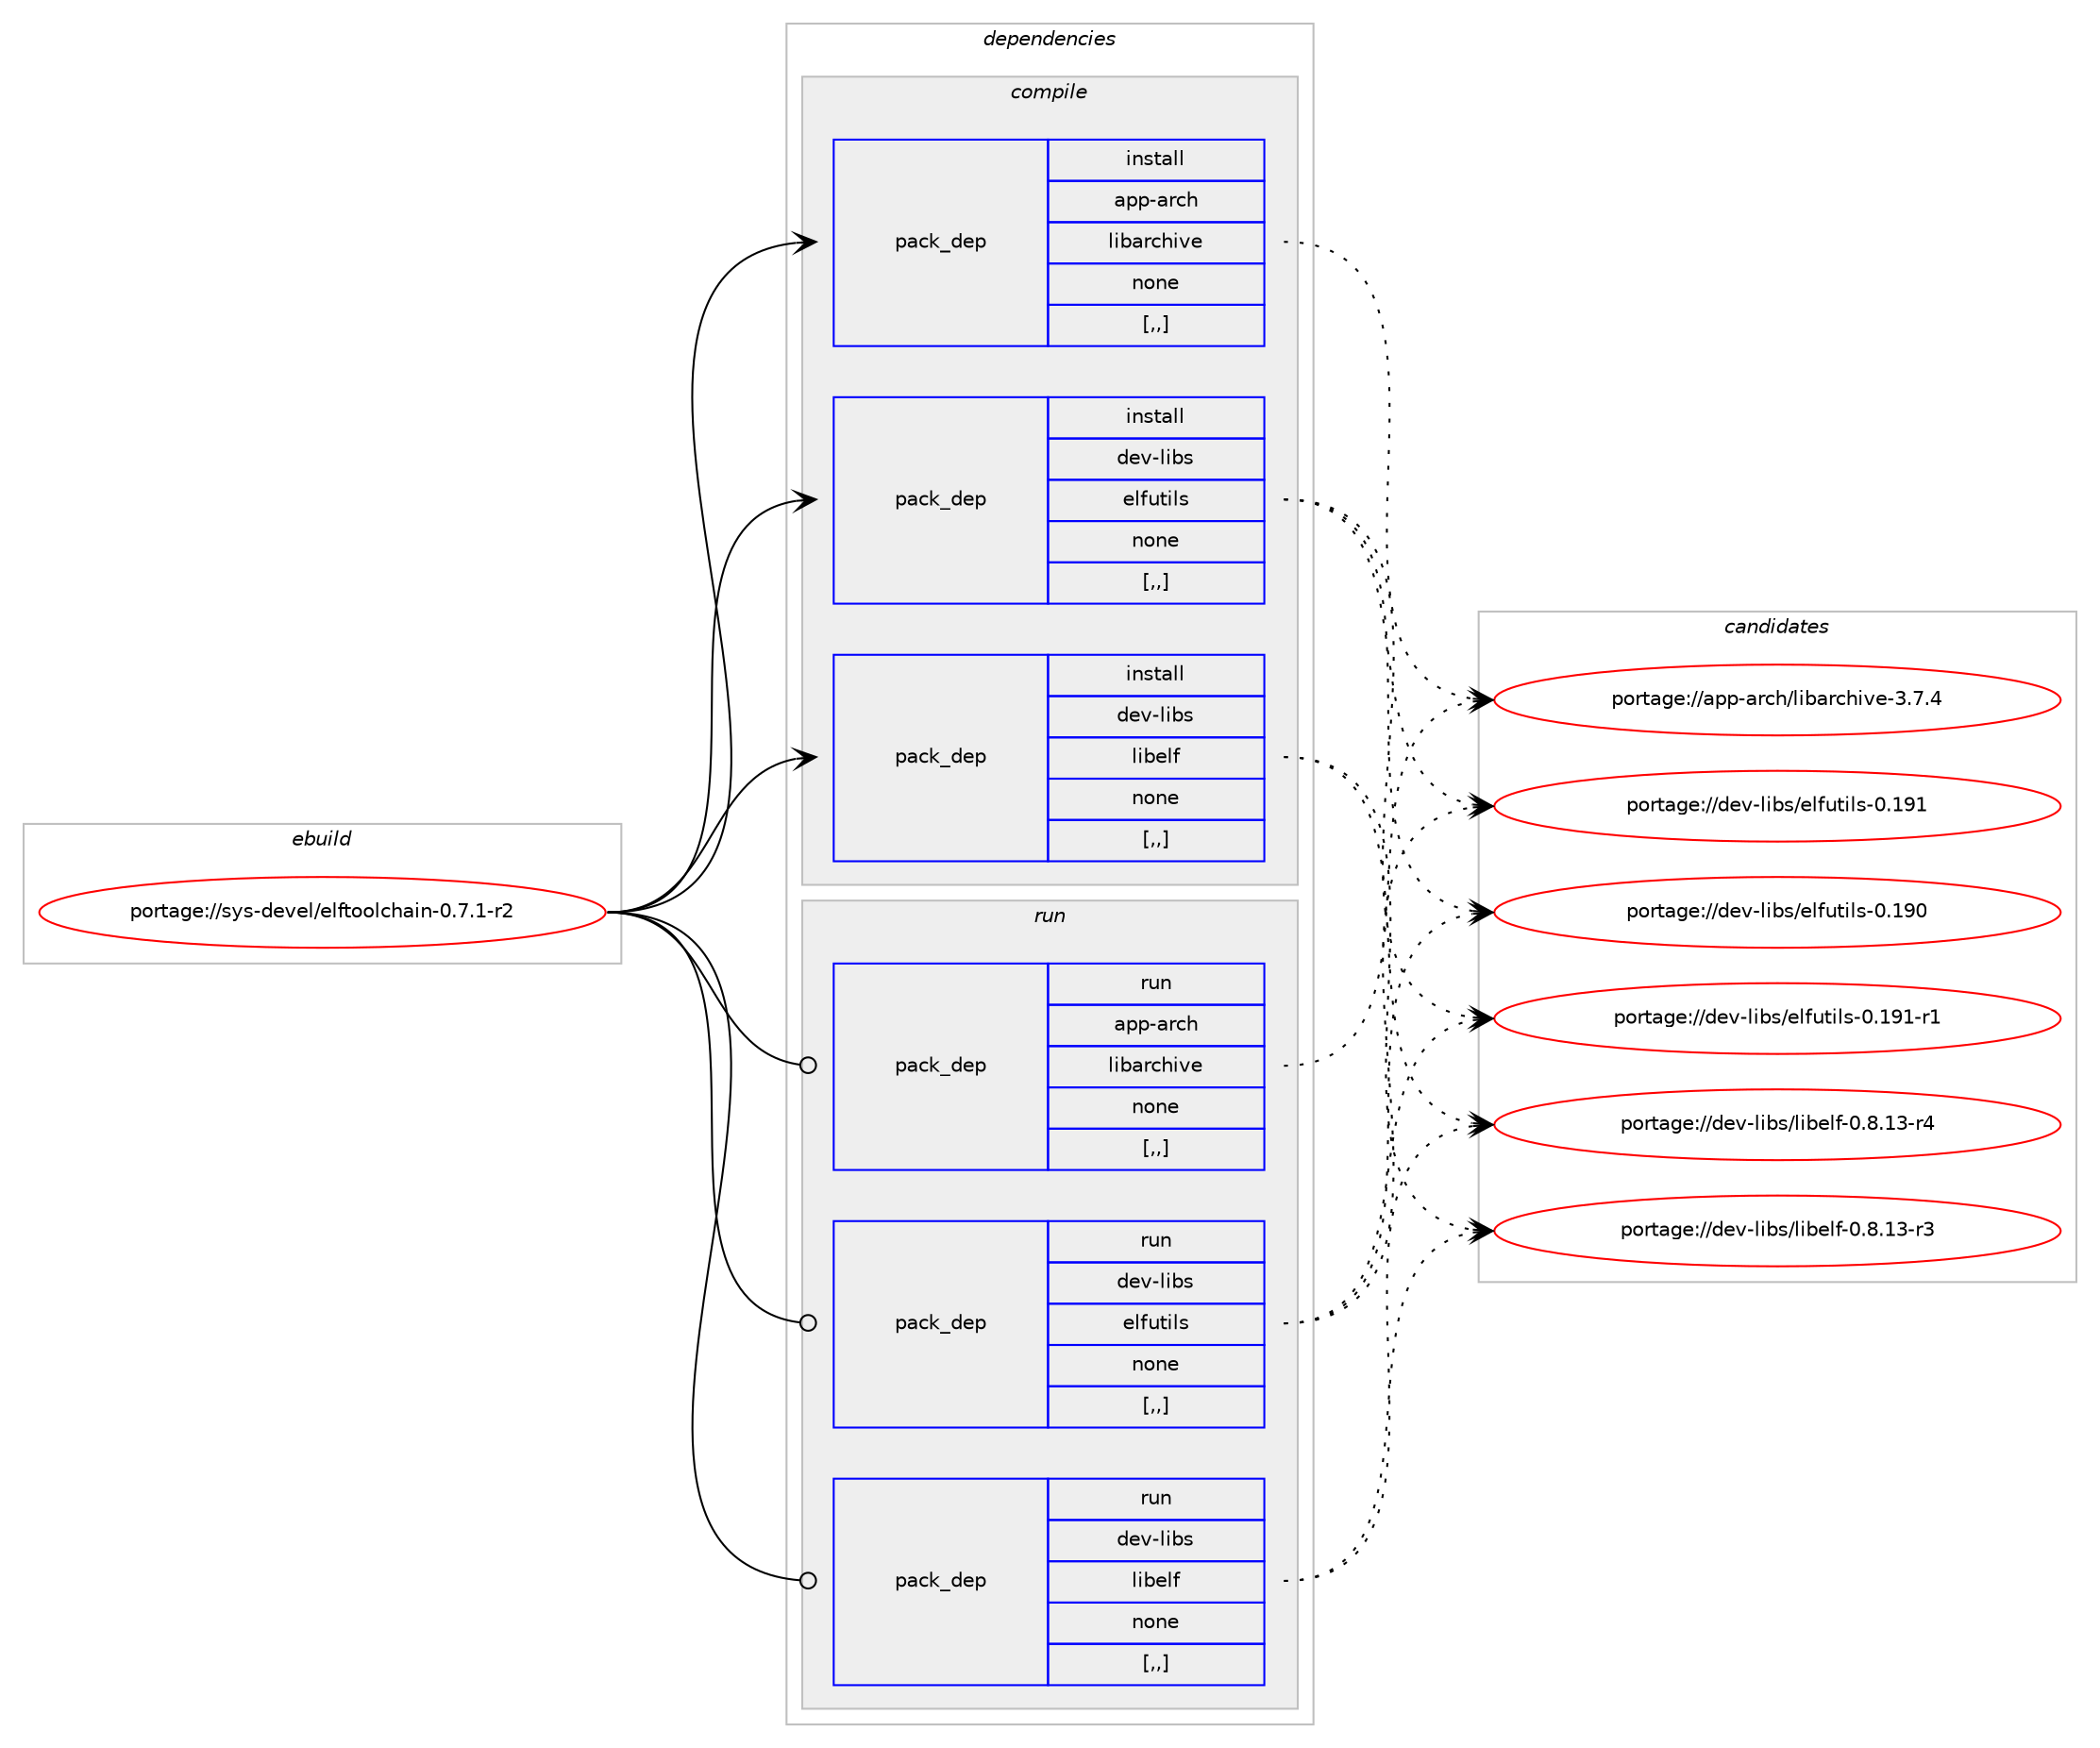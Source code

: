 digraph prolog {

# *************
# Graph options
# *************

newrank=true;
concentrate=true;
compound=true;
graph [rankdir=LR,fontname=Helvetica,fontsize=10,ranksep=1.5];#, ranksep=2.5, nodesep=0.2];
edge  [arrowhead=vee];
node  [fontname=Helvetica,fontsize=10];

# **********
# The ebuild
# **********

subgraph cluster_leftcol {
color=gray;
label=<<i>ebuild</i>>;
id [label="portage://sys-devel/elftoolchain-0.7.1-r2", color=red, width=4, href="../sys-devel/elftoolchain-0.7.1-r2.svg"];
}

# ****************
# The dependencies
# ****************

subgraph cluster_midcol {
color=gray;
label=<<i>dependencies</i>>;
subgraph cluster_compile {
fillcolor="#eeeeee";
style=filled;
label=<<i>compile</i>>;
subgraph pack314939 {
dependency433059 [label=<<TABLE BORDER="0" CELLBORDER="1" CELLSPACING="0" CELLPADDING="4" WIDTH="220"><TR><TD ROWSPAN="6" CELLPADDING="30">pack_dep</TD></TR><TR><TD WIDTH="110">install</TD></TR><TR><TD>app-arch</TD></TR><TR><TD>libarchive</TD></TR><TR><TD>none</TD></TR><TR><TD>[,,]</TD></TR></TABLE>>, shape=none, color=blue];
}
id:e -> dependency433059:w [weight=20,style="solid",arrowhead="vee"];
subgraph pack314940 {
dependency433060 [label=<<TABLE BORDER="0" CELLBORDER="1" CELLSPACING="0" CELLPADDING="4" WIDTH="220"><TR><TD ROWSPAN="6" CELLPADDING="30">pack_dep</TD></TR><TR><TD WIDTH="110">install</TD></TR><TR><TD>dev-libs</TD></TR><TR><TD>elfutils</TD></TR><TR><TD>none</TD></TR><TR><TD>[,,]</TD></TR></TABLE>>, shape=none, color=blue];
}
id:e -> dependency433060:w [weight=20,style="solid",arrowhead="vee"];
subgraph pack314941 {
dependency433061 [label=<<TABLE BORDER="0" CELLBORDER="1" CELLSPACING="0" CELLPADDING="4" WIDTH="220"><TR><TD ROWSPAN="6" CELLPADDING="30">pack_dep</TD></TR><TR><TD WIDTH="110">install</TD></TR><TR><TD>dev-libs</TD></TR><TR><TD>libelf</TD></TR><TR><TD>none</TD></TR><TR><TD>[,,]</TD></TR></TABLE>>, shape=none, color=blue];
}
id:e -> dependency433061:w [weight=20,style="solid",arrowhead="vee"];
}
subgraph cluster_compileandrun {
fillcolor="#eeeeee";
style=filled;
label=<<i>compile and run</i>>;
}
subgraph cluster_run {
fillcolor="#eeeeee";
style=filled;
label=<<i>run</i>>;
subgraph pack314942 {
dependency433062 [label=<<TABLE BORDER="0" CELLBORDER="1" CELLSPACING="0" CELLPADDING="4" WIDTH="220"><TR><TD ROWSPAN="6" CELLPADDING="30">pack_dep</TD></TR><TR><TD WIDTH="110">run</TD></TR><TR><TD>app-arch</TD></TR><TR><TD>libarchive</TD></TR><TR><TD>none</TD></TR><TR><TD>[,,]</TD></TR></TABLE>>, shape=none, color=blue];
}
id:e -> dependency433062:w [weight=20,style="solid",arrowhead="odot"];
subgraph pack314943 {
dependency433063 [label=<<TABLE BORDER="0" CELLBORDER="1" CELLSPACING="0" CELLPADDING="4" WIDTH="220"><TR><TD ROWSPAN="6" CELLPADDING="30">pack_dep</TD></TR><TR><TD WIDTH="110">run</TD></TR><TR><TD>dev-libs</TD></TR><TR><TD>elfutils</TD></TR><TR><TD>none</TD></TR><TR><TD>[,,]</TD></TR></TABLE>>, shape=none, color=blue];
}
id:e -> dependency433063:w [weight=20,style="solid",arrowhead="odot"];
subgraph pack314944 {
dependency433064 [label=<<TABLE BORDER="0" CELLBORDER="1" CELLSPACING="0" CELLPADDING="4" WIDTH="220"><TR><TD ROWSPAN="6" CELLPADDING="30">pack_dep</TD></TR><TR><TD WIDTH="110">run</TD></TR><TR><TD>dev-libs</TD></TR><TR><TD>libelf</TD></TR><TR><TD>none</TD></TR><TR><TD>[,,]</TD></TR></TABLE>>, shape=none, color=blue];
}
id:e -> dependency433064:w [weight=20,style="solid",arrowhead="odot"];
}
}

# **************
# The candidates
# **************

subgraph cluster_choices {
rank=same;
color=gray;
label=<<i>candidates</i>>;

subgraph choice314939 {
color=black;
nodesep=1;
choice9711211245971149910447108105989711499104105118101455146554652 [label="portage://app-arch/libarchive-3.7.4", color=red, width=4,href="../app-arch/libarchive-3.7.4.svg"];
dependency433059:e -> choice9711211245971149910447108105989711499104105118101455146554652:w [style=dotted,weight="100"];
}
subgraph choice314940 {
color=black;
nodesep=1;
choice1001011184510810598115471011081021171161051081154548464957494511449 [label="portage://dev-libs/elfutils-0.191-r1", color=red, width=4,href="../dev-libs/elfutils-0.191-r1.svg"];
choice100101118451081059811547101108102117116105108115454846495749 [label="portage://dev-libs/elfutils-0.191", color=red, width=4,href="../dev-libs/elfutils-0.191.svg"];
choice100101118451081059811547101108102117116105108115454846495748 [label="portage://dev-libs/elfutils-0.190", color=red, width=4,href="../dev-libs/elfutils-0.190.svg"];
dependency433060:e -> choice1001011184510810598115471011081021171161051081154548464957494511449:w [style=dotted,weight="100"];
dependency433060:e -> choice100101118451081059811547101108102117116105108115454846495749:w [style=dotted,weight="100"];
dependency433060:e -> choice100101118451081059811547101108102117116105108115454846495748:w [style=dotted,weight="100"];
}
subgraph choice314941 {
color=black;
nodesep=1;
choice10010111845108105981154710810598101108102454846564649514511452 [label="portage://dev-libs/libelf-0.8.13-r4", color=red, width=4,href="../dev-libs/libelf-0.8.13-r4.svg"];
choice10010111845108105981154710810598101108102454846564649514511451 [label="portage://dev-libs/libelf-0.8.13-r3", color=red, width=4,href="../dev-libs/libelf-0.8.13-r3.svg"];
dependency433061:e -> choice10010111845108105981154710810598101108102454846564649514511452:w [style=dotted,weight="100"];
dependency433061:e -> choice10010111845108105981154710810598101108102454846564649514511451:w [style=dotted,weight="100"];
}
subgraph choice314942 {
color=black;
nodesep=1;
choice9711211245971149910447108105989711499104105118101455146554652 [label="portage://app-arch/libarchive-3.7.4", color=red, width=4,href="../app-arch/libarchive-3.7.4.svg"];
dependency433062:e -> choice9711211245971149910447108105989711499104105118101455146554652:w [style=dotted,weight="100"];
}
subgraph choice314943 {
color=black;
nodesep=1;
choice1001011184510810598115471011081021171161051081154548464957494511449 [label="portage://dev-libs/elfutils-0.191-r1", color=red, width=4,href="../dev-libs/elfutils-0.191-r1.svg"];
choice100101118451081059811547101108102117116105108115454846495749 [label="portage://dev-libs/elfutils-0.191", color=red, width=4,href="../dev-libs/elfutils-0.191.svg"];
choice100101118451081059811547101108102117116105108115454846495748 [label="portage://dev-libs/elfutils-0.190", color=red, width=4,href="../dev-libs/elfutils-0.190.svg"];
dependency433063:e -> choice1001011184510810598115471011081021171161051081154548464957494511449:w [style=dotted,weight="100"];
dependency433063:e -> choice100101118451081059811547101108102117116105108115454846495749:w [style=dotted,weight="100"];
dependency433063:e -> choice100101118451081059811547101108102117116105108115454846495748:w [style=dotted,weight="100"];
}
subgraph choice314944 {
color=black;
nodesep=1;
choice10010111845108105981154710810598101108102454846564649514511452 [label="portage://dev-libs/libelf-0.8.13-r4", color=red, width=4,href="../dev-libs/libelf-0.8.13-r4.svg"];
choice10010111845108105981154710810598101108102454846564649514511451 [label="portage://dev-libs/libelf-0.8.13-r3", color=red, width=4,href="../dev-libs/libelf-0.8.13-r3.svg"];
dependency433064:e -> choice10010111845108105981154710810598101108102454846564649514511452:w [style=dotted,weight="100"];
dependency433064:e -> choice10010111845108105981154710810598101108102454846564649514511451:w [style=dotted,weight="100"];
}
}

}
